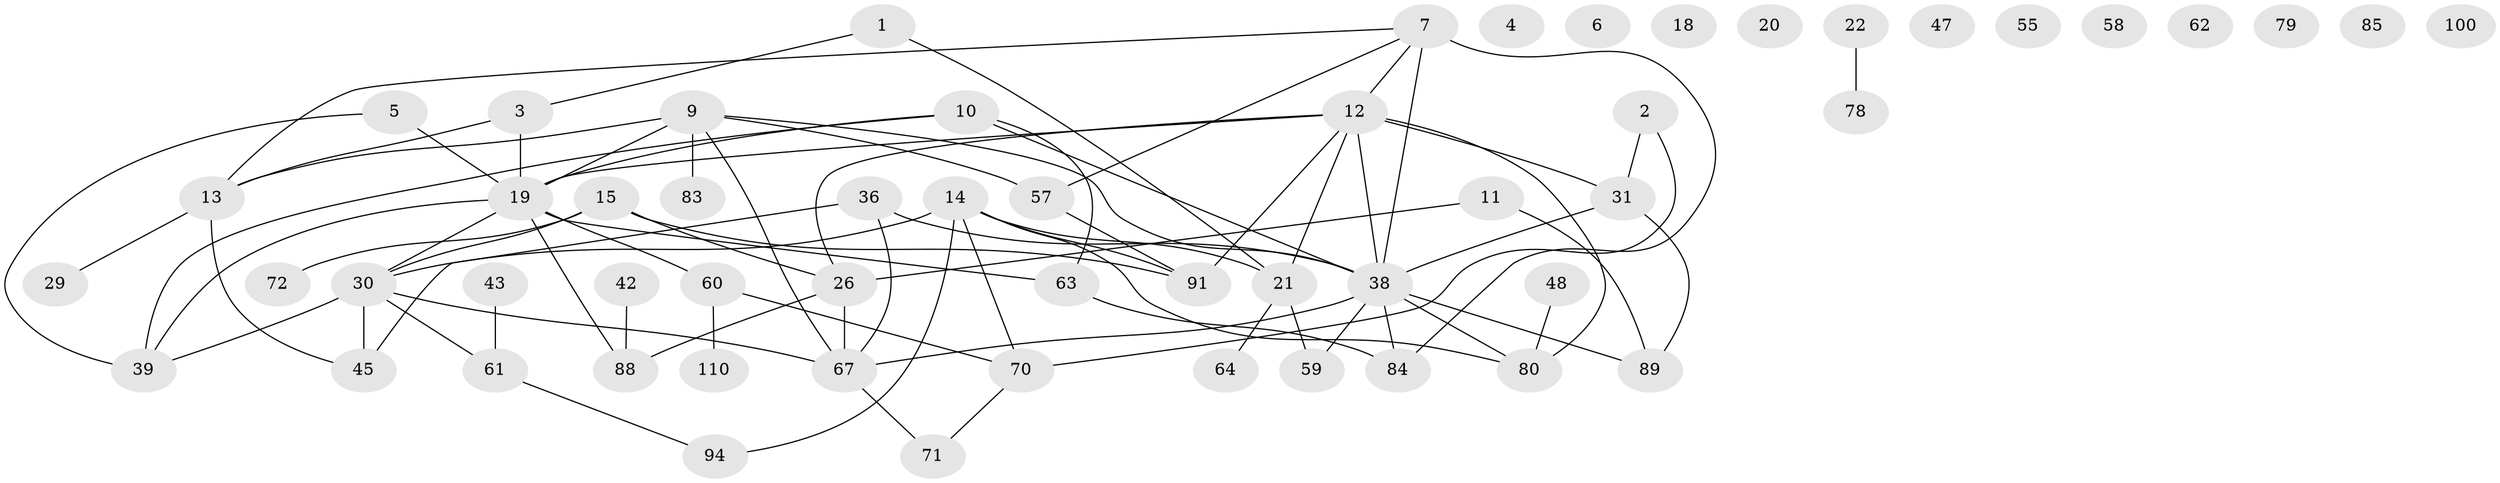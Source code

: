 // original degree distribution, {2: 0.3008849557522124, 3: 0.22123893805309736, 0: 0.08849557522123894, 1: 0.1415929203539823, 4: 0.13274336283185842, 6: 0.035398230088495575, 7: 0.017699115044247787, 5: 0.05309734513274336, 9: 0.008849557522123894}
// Generated by graph-tools (version 1.1) at 2025/13/03/09/25 04:13:05]
// undirected, 56 vertices, 78 edges
graph export_dot {
graph [start="1"]
  node [color=gray90,style=filled];
  1 [super="+51"];
  2 [super="+8+92"];
  3 [super="+87+50"];
  4;
  5 [super="+28"];
  6;
  7 [super="+106+90"];
  9 [super="+35"];
  10 [super="+25"];
  11 [super="+27"];
  12 [super="+34+54+16"];
  13 [super="+23"];
  14 [super="+17+68"];
  15 [super="+46+41"];
  18;
  19 [super="+24"];
  20;
  21 [super="+52"];
  22;
  26 [super="+33"];
  29;
  30 [super="+32+37"];
  31;
  36 [super="+53"];
  38 [super="+69+49+104"];
  39 [super="+75+108"];
  42 [super="+44+76"];
  43;
  45 [super="+112"];
  47;
  48;
  55 [super="+65"];
  57;
  58;
  59 [super="+66"];
  60 [super="+74"];
  61;
  62;
  63;
  64;
  67 [super="+101"];
  70 [super="+73"];
  71;
  72;
  78;
  79;
  80;
  83;
  84;
  85;
  88;
  89;
  91 [super="+93"];
  94;
  100;
  110;
  1 -- 3;
  1 -- 21;
  2 -- 31;
  2 -- 70;
  3 -- 19 [weight=3];
  3 -- 13;
  5 -- 39;
  5 -- 19;
  7 -- 38 [weight=3];
  7 -- 84;
  7 -- 57;
  7 -- 13;
  7 -- 12;
  9 -- 57;
  9 -- 83;
  9 -- 38;
  9 -- 19;
  9 -- 13 [weight=2];
  9 -- 67;
  10 -- 39;
  10 -- 63;
  10 -- 38;
  10 -- 19;
  11 -- 89;
  11 -- 26;
  12 -- 80;
  12 -- 38 [weight=2];
  12 -- 26 [weight=2];
  12 -- 91 [weight=2];
  12 -- 31;
  12 -- 19;
  12 -- 21;
  13 -- 45;
  13 -- 29;
  14 -- 30;
  14 -- 80;
  14 -- 94;
  14 -- 70;
  14 -- 91;
  14 -- 21;
  15 -- 72 [weight=2];
  15 -- 30;
  15 -- 26;
  15 -- 91;
  19 -- 39;
  19 -- 88;
  19 -- 60;
  19 -- 30;
  19 -- 63;
  21 -- 64;
  21 -- 59;
  22 -- 78;
  26 -- 88;
  26 -- 67;
  30 -- 67 [weight=2];
  30 -- 61;
  30 -- 39;
  30 -- 45;
  31 -- 89;
  31 -- 38;
  36 -- 38;
  36 -- 67;
  36 -- 45;
  38 -- 80;
  38 -- 84;
  38 -- 89 [weight=2];
  38 -- 59;
  38 -- 67;
  42 -- 88;
  43 -- 61;
  48 -- 80;
  57 -- 91;
  60 -- 110;
  60 -- 70;
  61 -- 94;
  63 -- 84;
  67 -- 71;
  70 -- 71;
}
